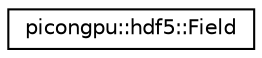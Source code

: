 digraph "Graphical Class Hierarchy"
{
 // LATEX_PDF_SIZE
  edge [fontname="Helvetica",fontsize="10",labelfontname="Helvetica",labelfontsize="10"];
  node [fontname="Helvetica",fontsize="10",shape=record];
  rankdir="LR";
  Node0 [label="picongpu::hdf5::Field",height=0.2,width=0.4,color="black", fillcolor="white", style="filled",URL="$structpicongpu_1_1hdf5_1_1_field.html",tooltip=" "];
}
